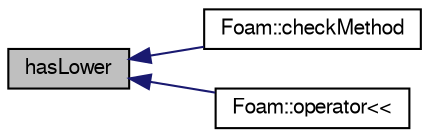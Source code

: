digraph "hasLower"
{
  bgcolor="transparent";
  edge [fontname="FreeSans",fontsize="10",labelfontname="FreeSans",labelfontsize="10"];
  node [fontname="FreeSans",fontsize="10",shape=record];
  rankdir="LR";
  Node639 [label="hasLower",height=0.2,width=0.4,color="black", fillcolor="grey75", style="filled", fontcolor="black"];
  Node639 -> Node640 [dir="back",color="midnightblue",fontsize="10",style="solid",fontname="FreeSans"];
  Node640 [label="Foam::checkMethod",height=0.2,width=0.4,color="black",URL="$a21124.html#af7c5aac53b9e18ea8377a3c3a973114b"];
  Node639 -> Node641 [dir="back",color="midnightblue",fontsize="10",style="solid",fontname="FreeSans"];
  Node641 [label="Foam::operator\<\<",height=0.2,width=0.4,color="black",URL="$a21124.html#afe9574a3d35090f9665105ec551d0679"];
}
